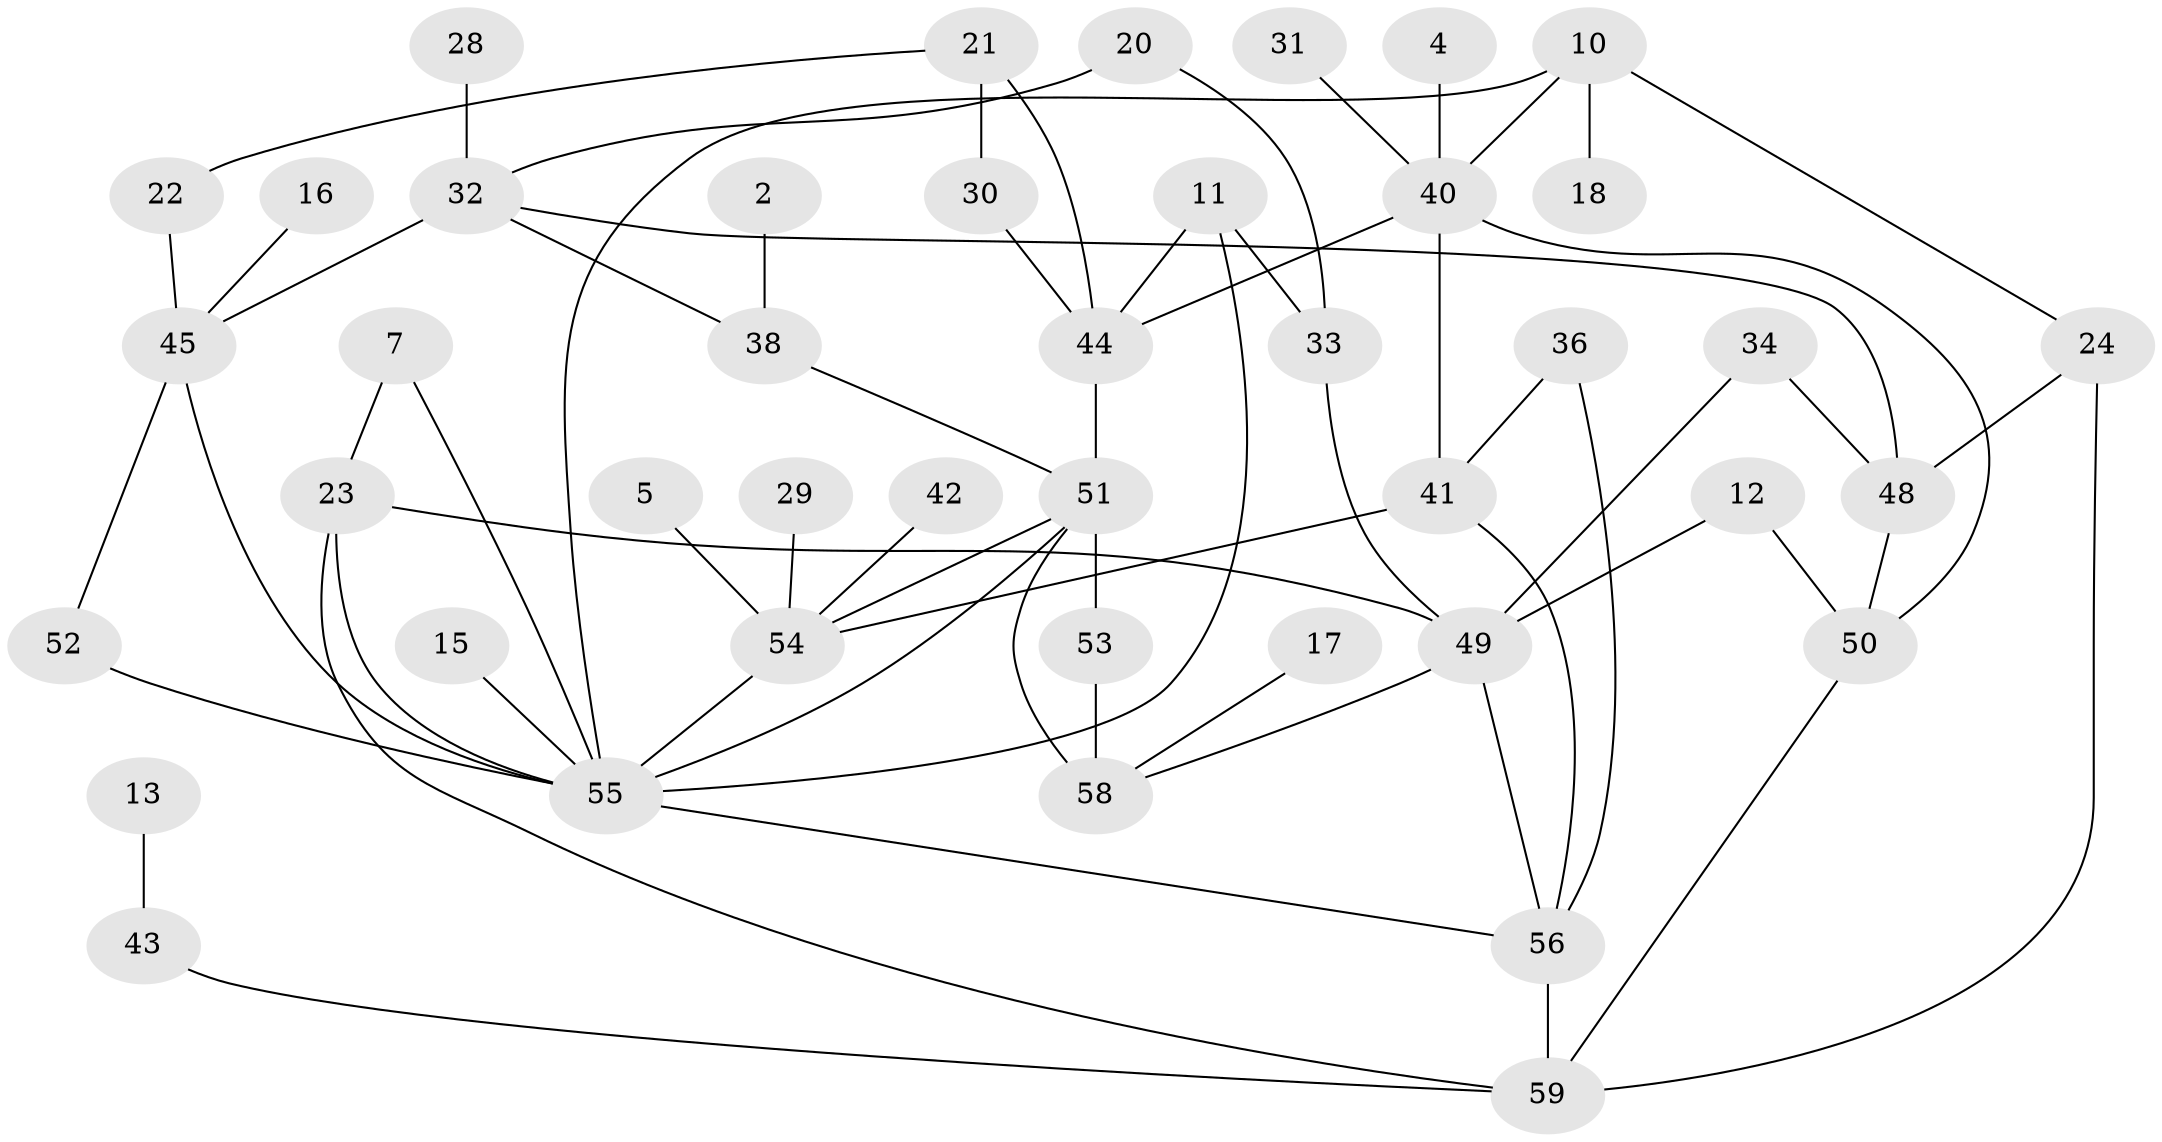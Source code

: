 // original degree distribution, {1: 0.31092436974789917, 4: 0.1092436974789916, 5: 0.058823529411764705, 0: 0.11764705882352941, 3: 0.24369747899159663, 2: 0.15126050420168066, 7: 0.008403361344537815}
// Generated by graph-tools (version 1.1) at 2025/49/03/09/25 03:49:06]
// undirected, 43 vertices, 65 edges
graph export_dot {
graph [start="1"]
  node [color=gray90,style=filled];
  2;
  4;
  5;
  7;
  10;
  11;
  12;
  13;
  15;
  16;
  17;
  18;
  20;
  21;
  22;
  23;
  24;
  28;
  29;
  30;
  31;
  32;
  33;
  34;
  36;
  38;
  40;
  41;
  42;
  43;
  44;
  45;
  48;
  49;
  50;
  51;
  52;
  53;
  54;
  55;
  56;
  58;
  59;
  2 -- 38 [weight=1.0];
  4 -- 40 [weight=1.0];
  5 -- 54 [weight=1.0];
  7 -- 23 [weight=1.0];
  7 -- 55 [weight=1.0];
  10 -- 18 [weight=1.0];
  10 -- 24 [weight=1.0];
  10 -- 40 [weight=1.0];
  10 -- 55 [weight=1.0];
  11 -- 33 [weight=1.0];
  11 -- 44 [weight=1.0];
  11 -- 55 [weight=1.0];
  12 -- 49 [weight=1.0];
  12 -- 50 [weight=1.0];
  13 -- 43 [weight=1.0];
  15 -- 55 [weight=1.0];
  16 -- 45 [weight=1.0];
  17 -- 58 [weight=1.0];
  20 -- 32 [weight=1.0];
  20 -- 33 [weight=1.0];
  21 -- 22 [weight=1.0];
  21 -- 30 [weight=1.0];
  21 -- 44 [weight=1.0];
  22 -- 45 [weight=1.0];
  23 -- 49 [weight=1.0];
  23 -- 55 [weight=1.0];
  23 -- 59 [weight=1.0];
  24 -- 48 [weight=1.0];
  24 -- 59 [weight=1.0];
  28 -- 32 [weight=1.0];
  29 -- 54 [weight=1.0];
  30 -- 44 [weight=1.0];
  31 -- 40 [weight=1.0];
  32 -- 38 [weight=1.0];
  32 -- 45 [weight=1.0];
  32 -- 48 [weight=1.0];
  33 -- 49 [weight=2.0];
  34 -- 48 [weight=1.0];
  34 -- 49 [weight=1.0];
  36 -- 41 [weight=1.0];
  36 -- 56 [weight=1.0];
  38 -- 51 [weight=1.0];
  40 -- 41 [weight=1.0];
  40 -- 44 [weight=1.0];
  40 -- 50 [weight=1.0];
  41 -- 54 [weight=1.0];
  41 -- 56 [weight=1.0];
  42 -- 54 [weight=1.0];
  43 -- 59 [weight=1.0];
  44 -- 51 [weight=1.0];
  45 -- 52 [weight=1.0];
  45 -- 55 [weight=1.0];
  48 -- 50 [weight=1.0];
  49 -- 56 [weight=1.0];
  49 -- 58 [weight=1.0];
  50 -- 59 [weight=1.0];
  51 -- 53 [weight=1.0];
  51 -- 54 [weight=1.0];
  51 -- 55 [weight=1.0];
  51 -- 58 [weight=2.0];
  52 -- 55 [weight=1.0];
  53 -- 58 [weight=1.0];
  54 -- 55 [weight=1.0];
  55 -- 56 [weight=1.0];
  56 -- 59 [weight=1.0];
}
